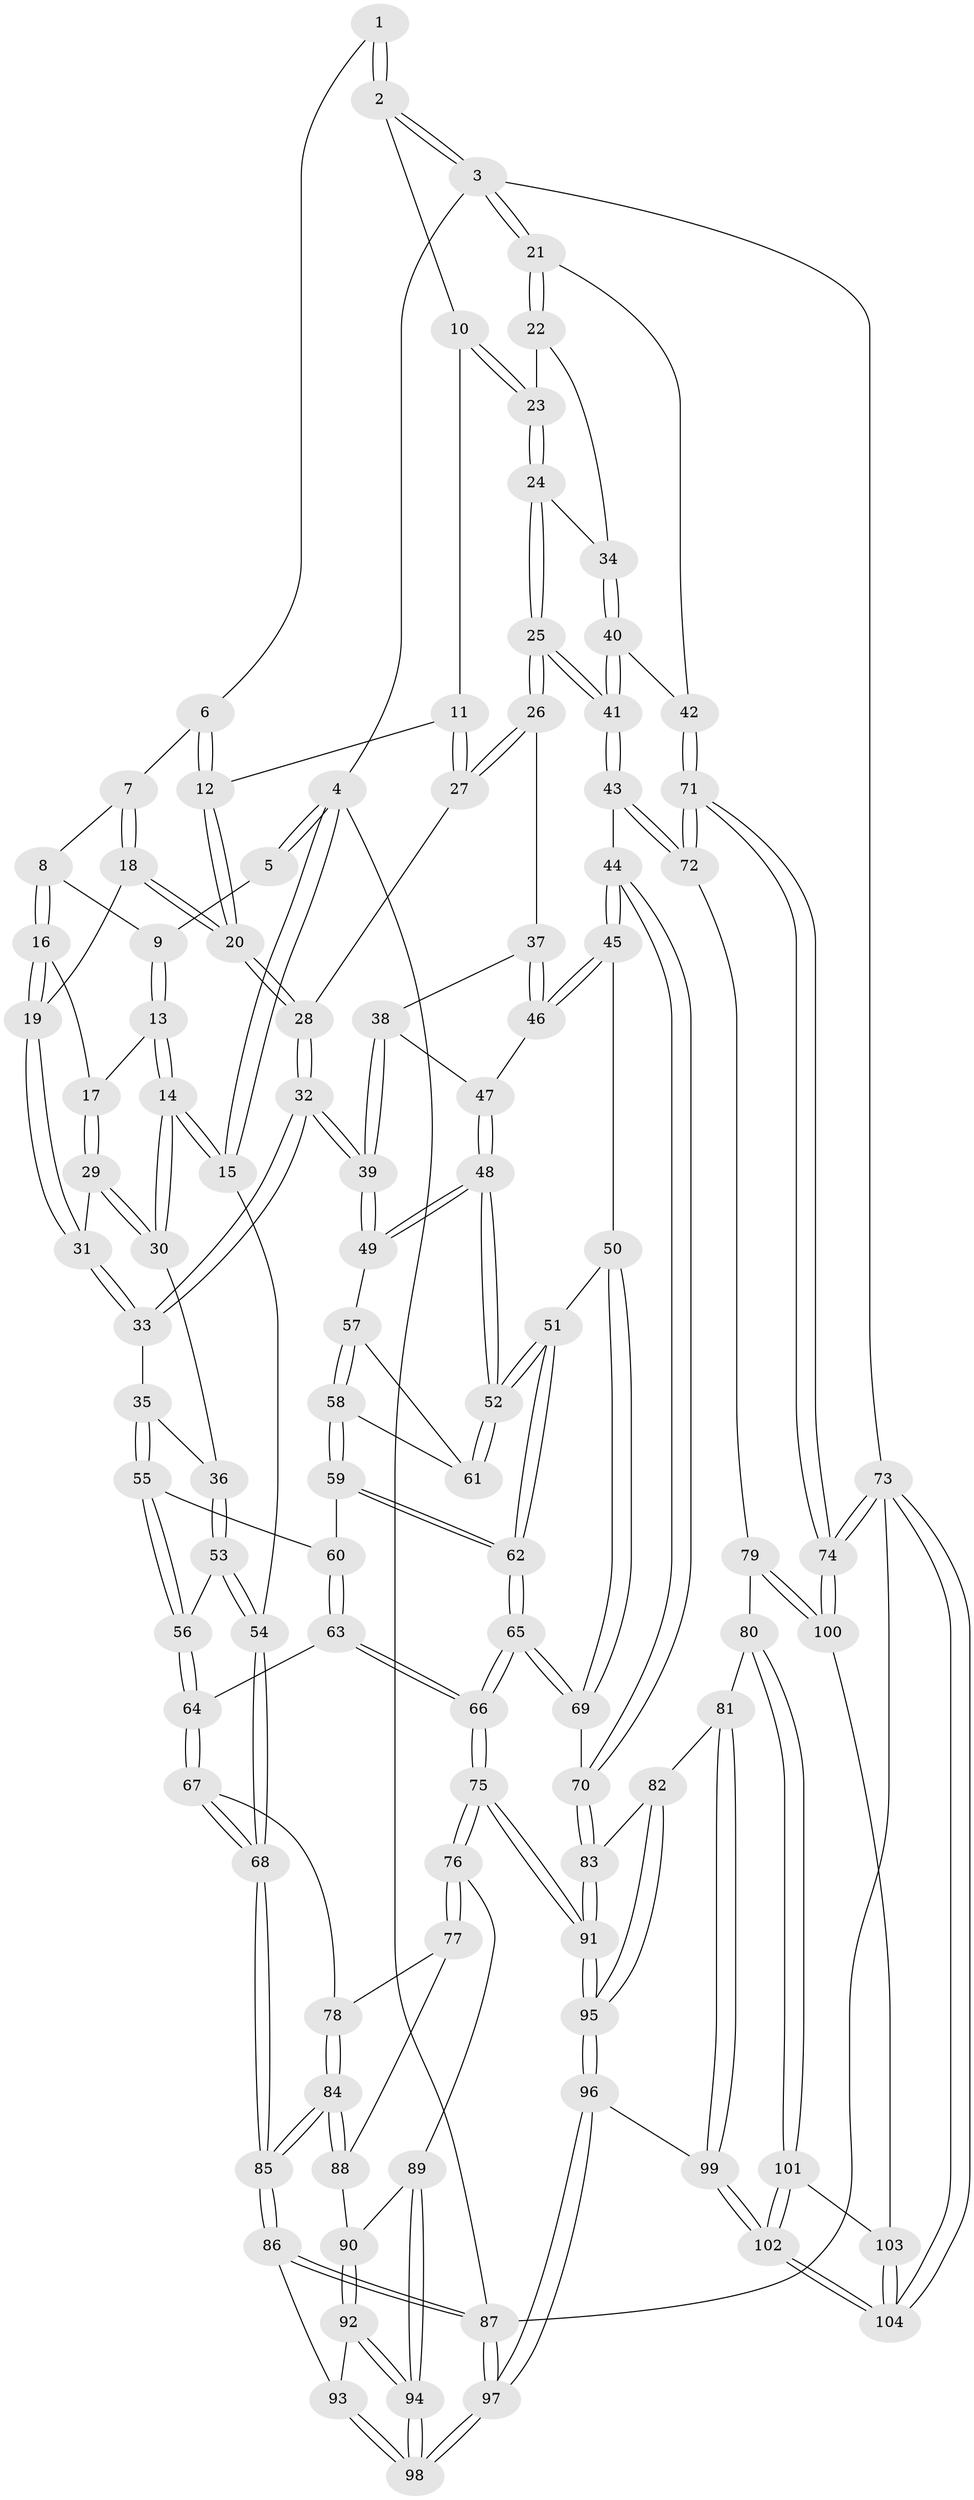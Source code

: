 // coarse degree distribution, {3: 0.5384615384615384, 4: 0.23076923076923078, 5: 0.07692307692307693, 2: 0.15384615384615385}
// Generated by graph-tools (version 1.1) at 2025/54/03/04/25 22:54:19]
// undirected, 104 vertices, 257 edges
graph export_dot {
  node [color=gray90,style=filled];
  1 [pos="+0.3767458972361629+0"];
  2 [pos="+0.7922331874256586+0"];
  3 [pos="+1+0"];
  4 [pos="+0+0"];
  5 [pos="+0.09619458751324854+0"];
  6 [pos="+0.3704627353717131+0.0310585562618218"];
  7 [pos="+0.2622835850084016+0.10759934843970027"];
  8 [pos="+0.19890956897145004+0.04490445526275538"];
  9 [pos="+0.14272280777505642+0"];
  10 [pos="+0.7584759731446709+0"];
  11 [pos="+0.5329393249762688+0.09877994512543016"];
  12 [pos="+0.43968195513662245+0.12009158174955394"];
  13 [pos="+0.07923972950177059+0.12611671980123562"];
  14 [pos="+0+0.2333206964287455"];
  15 [pos="+0+0.2165474352163753"];
  16 [pos="+0.14239982877851137+0.1752583483104327"];
  17 [pos="+0.1419821972912103+0.17538609449095893"];
  18 [pos="+0.27166144445021323+0.16121321119298465"];
  19 [pos="+0.23957956605503666+0.18305327949318204"];
  20 [pos="+0.3735347791688204+0.2228470911499798"];
  21 [pos="+1+0.25353697632284605"];
  22 [pos="+0.9389298698034851+0.23424267828289264"];
  23 [pos="+0.7586746717433884+0.07174753874181874"];
  24 [pos="+0.7415615356891991+0.20138880623491243"];
  25 [pos="+0.6104844292727105+0.2870473140612627"];
  26 [pos="+0.5986529412545082+0.28579102340542417"];
  27 [pos="+0.5597432281567923+0.23812694838588205"];
  28 [pos="+0.3761930335719114+0.2333330055123705"];
  29 [pos="+0.1188883854927345+0.24303060729374018"];
  30 [pos="+0.026442036082974848+0.2947559249600267"];
  31 [pos="+0.20305325342368458+0.27051287632171483"];
  32 [pos="+0.3673316297793266+0.3313232363466461"];
  33 [pos="+0.23213032190088603+0.3512476156993928"];
  34 [pos="+0.7972946505046645+0.2735701039992717"];
  35 [pos="+0.23109552397988012+0.3522661660451282"];
  36 [pos="+0.06541057902057293+0.3424693178633524"];
  37 [pos="+0.5824573454166151+0.29909217997612525"];
  38 [pos="+0.491256659375397+0.3401885482703356"];
  39 [pos="+0.37066769797829596+0.3354771382787059"];
  40 [pos="+0.8377829925880841+0.4462608241402912"];
  41 [pos="+0.7309737265708878+0.5203220834815977"];
  42 [pos="+1+0.44329403844953547"];
  43 [pos="+0.7178564307167455+0.5405826244947055"];
  44 [pos="+0.5971932102035871+0.5281944995309803"];
  45 [pos="+0.5868979318629752+0.5248825855960019"];
  46 [pos="+0.5589617033751187+0.40529584061271356"];
  47 [pos="+0.5079599180517327+0.3928775225415943"];
  48 [pos="+0.49260754925025463+0.5037905092403085"];
  49 [pos="+0.3706765849053311+0.33553302911884436"];
  50 [pos="+0.5001953009916799+0.5178934409969875"];
  51 [pos="+0.4992132141975362+0.5172966452721741"];
  52 [pos="+0.496286527721335+0.5131350100175113"];
  53 [pos="+0.07952563166719291+0.4709342738995538"];
  54 [pos="+0+0.5097798057822207"];
  55 [pos="+0.2063987215237775+0.45137102649569394"];
  56 [pos="+0.112109019447879+0.4992847541858296"];
  57 [pos="+0.3472159271308772+0.43648349020866317"];
  58 [pos="+0.3256789025770428+0.48964288954106655"];
  59 [pos="+0.3052408280405584+0.5171672736929718"];
  60 [pos="+0.2857005993025214+0.5129234644378032"];
  61 [pos="+0.43782280908061305+0.49770769216693295"];
  62 [pos="+0.3378563473724246+0.5770332270281548"];
  63 [pos="+0.17135659244668996+0.6119196634801"];
  64 [pos="+0.11707708220746203+0.5952231611355838"];
  65 [pos="+0.32859357603991196+0.731193733051753"];
  66 [pos="+0.3214610626354243+0.7356449475907302"];
  67 [pos="+0.08752071822052902+0.6222917344002415"];
  68 [pos="+0+0.6539445302450835"];
  69 [pos="+0.4237493331304237+0.728101622006013"];
  70 [pos="+0.4794528785909165+0.7482716412992112"];
  71 [pos="+1+0.7107845026904002"];
  72 [pos="+0.7451662936867177+0.7197431871940414"];
  73 [pos="+1+1"];
  74 [pos="+1+1"];
  75 [pos="+0.2799994967371675+0.8038352872451519"];
  76 [pos="+0.2510501420981646+0.8082719191591393"];
  77 [pos="+0.10199247569156919+0.7386437352475411"];
  78 [pos="+0.09738757051605207+0.7147559078297115"];
  79 [pos="+0.7248602121724614+0.7594374302274933"];
  80 [pos="+0.6963239110589652+0.7795036274281852"];
  81 [pos="+0.5902717674938212+0.8017099291300299"];
  82 [pos="+0.5590314860459986+0.7973584984410037"];
  83 [pos="+0.5533966258024474+0.7952313524884835"];
  84 [pos="+0+0.7290284490171659"];
  85 [pos="+0+0.7081948897260476"];
  86 [pos="+0+0.9003055406780103"];
  87 [pos="+0+1"];
  88 [pos="+0.04653520097105612+0.7877345589568624"];
  89 [pos="+0.1953574589222386+0.8456035341823259"];
  90 [pos="+0.06131968809718809+0.8399762795188109"];
  91 [pos="+0.337585041726968+0.9757243304867421"];
  92 [pos="+0.04413512545833573+0.8867741957943517"];
  93 [pos="+0.004665922152547501+0.91199285808945"];
  94 [pos="+0.1339674145702924+0.9321311430174025"];
  95 [pos="+0.3616806560221944+1"];
  96 [pos="+0.36190637093892+1"];
  97 [pos="+0.16742392932651654+1"];
  98 [pos="+0.13987578312886242+1"];
  99 [pos="+0.5347465048515845+1"];
  100 [pos="+0.8432816469219876+0.8962637045799222"];
  101 [pos="+0.6959558205775721+0.9313087698798354"];
  102 [pos="+0.5628637880560843+1"];
  103 [pos="+0.7712861585120011+0.9878521567256907"];
  104 [pos="+0.8682492716913528+1"];
  1 -- 2;
  1 -- 2;
  1 -- 6;
  2 -- 3;
  2 -- 3;
  2 -- 10;
  3 -- 4;
  3 -- 21;
  3 -- 21;
  3 -- 73;
  4 -- 5;
  4 -- 5;
  4 -- 15;
  4 -- 15;
  4 -- 87;
  5 -- 9;
  6 -- 7;
  6 -- 12;
  6 -- 12;
  7 -- 8;
  7 -- 18;
  7 -- 18;
  8 -- 9;
  8 -- 16;
  8 -- 16;
  9 -- 13;
  9 -- 13;
  10 -- 11;
  10 -- 23;
  10 -- 23;
  11 -- 12;
  11 -- 27;
  11 -- 27;
  12 -- 20;
  12 -- 20;
  13 -- 14;
  13 -- 14;
  13 -- 17;
  14 -- 15;
  14 -- 15;
  14 -- 30;
  14 -- 30;
  15 -- 54;
  16 -- 17;
  16 -- 19;
  16 -- 19;
  17 -- 29;
  17 -- 29;
  18 -- 19;
  18 -- 20;
  18 -- 20;
  19 -- 31;
  19 -- 31;
  20 -- 28;
  20 -- 28;
  21 -- 22;
  21 -- 22;
  21 -- 42;
  22 -- 23;
  22 -- 34;
  23 -- 24;
  23 -- 24;
  24 -- 25;
  24 -- 25;
  24 -- 34;
  25 -- 26;
  25 -- 26;
  25 -- 41;
  25 -- 41;
  26 -- 27;
  26 -- 27;
  26 -- 37;
  27 -- 28;
  28 -- 32;
  28 -- 32;
  29 -- 30;
  29 -- 30;
  29 -- 31;
  30 -- 36;
  31 -- 33;
  31 -- 33;
  32 -- 33;
  32 -- 33;
  32 -- 39;
  32 -- 39;
  33 -- 35;
  34 -- 40;
  34 -- 40;
  35 -- 36;
  35 -- 55;
  35 -- 55;
  36 -- 53;
  36 -- 53;
  37 -- 38;
  37 -- 46;
  37 -- 46;
  38 -- 39;
  38 -- 39;
  38 -- 47;
  39 -- 49;
  39 -- 49;
  40 -- 41;
  40 -- 41;
  40 -- 42;
  41 -- 43;
  41 -- 43;
  42 -- 71;
  42 -- 71;
  43 -- 44;
  43 -- 72;
  43 -- 72;
  44 -- 45;
  44 -- 45;
  44 -- 70;
  44 -- 70;
  45 -- 46;
  45 -- 46;
  45 -- 50;
  46 -- 47;
  47 -- 48;
  47 -- 48;
  48 -- 49;
  48 -- 49;
  48 -- 52;
  48 -- 52;
  49 -- 57;
  50 -- 51;
  50 -- 69;
  50 -- 69;
  51 -- 52;
  51 -- 52;
  51 -- 62;
  51 -- 62;
  52 -- 61;
  52 -- 61;
  53 -- 54;
  53 -- 54;
  53 -- 56;
  54 -- 68;
  54 -- 68;
  55 -- 56;
  55 -- 56;
  55 -- 60;
  56 -- 64;
  56 -- 64;
  57 -- 58;
  57 -- 58;
  57 -- 61;
  58 -- 59;
  58 -- 59;
  58 -- 61;
  59 -- 60;
  59 -- 62;
  59 -- 62;
  60 -- 63;
  60 -- 63;
  62 -- 65;
  62 -- 65;
  63 -- 64;
  63 -- 66;
  63 -- 66;
  64 -- 67;
  64 -- 67;
  65 -- 66;
  65 -- 66;
  65 -- 69;
  65 -- 69;
  66 -- 75;
  66 -- 75;
  67 -- 68;
  67 -- 68;
  67 -- 78;
  68 -- 85;
  68 -- 85;
  69 -- 70;
  70 -- 83;
  70 -- 83;
  71 -- 72;
  71 -- 72;
  71 -- 74;
  71 -- 74;
  72 -- 79;
  73 -- 74;
  73 -- 74;
  73 -- 104;
  73 -- 104;
  73 -- 87;
  74 -- 100;
  74 -- 100;
  75 -- 76;
  75 -- 76;
  75 -- 91;
  75 -- 91;
  76 -- 77;
  76 -- 77;
  76 -- 89;
  77 -- 78;
  77 -- 88;
  78 -- 84;
  78 -- 84;
  79 -- 80;
  79 -- 100;
  79 -- 100;
  80 -- 81;
  80 -- 101;
  80 -- 101;
  81 -- 82;
  81 -- 99;
  81 -- 99;
  82 -- 83;
  82 -- 95;
  82 -- 95;
  83 -- 91;
  83 -- 91;
  84 -- 85;
  84 -- 85;
  84 -- 88;
  84 -- 88;
  85 -- 86;
  85 -- 86;
  86 -- 87;
  86 -- 87;
  86 -- 93;
  87 -- 97;
  87 -- 97;
  88 -- 90;
  89 -- 90;
  89 -- 94;
  89 -- 94;
  90 -- 92;
  90 -- 92;
  91 -- 95;
  91 -- 95;
  92 -- 93;
  92 -- 94;
  92 -- 94;
  93 -- 98;
  93 -- 98;
  94 -- 98;
  94 -- 98;
  95 -- 96;
  95 -- 96;
  96 -- 97;
  96 -- 97;
  96 -- 99;
  97 -- 98;
  97 -- 98;
  99 -- 102;
  99 -- 102;
  100 -- 103;
  101 -- 102;
  101 -- 102;
  101 -- 103;
  102 -- 104;
  102 -- 104;
  103 -- 104;
  103 -- 104;
}
